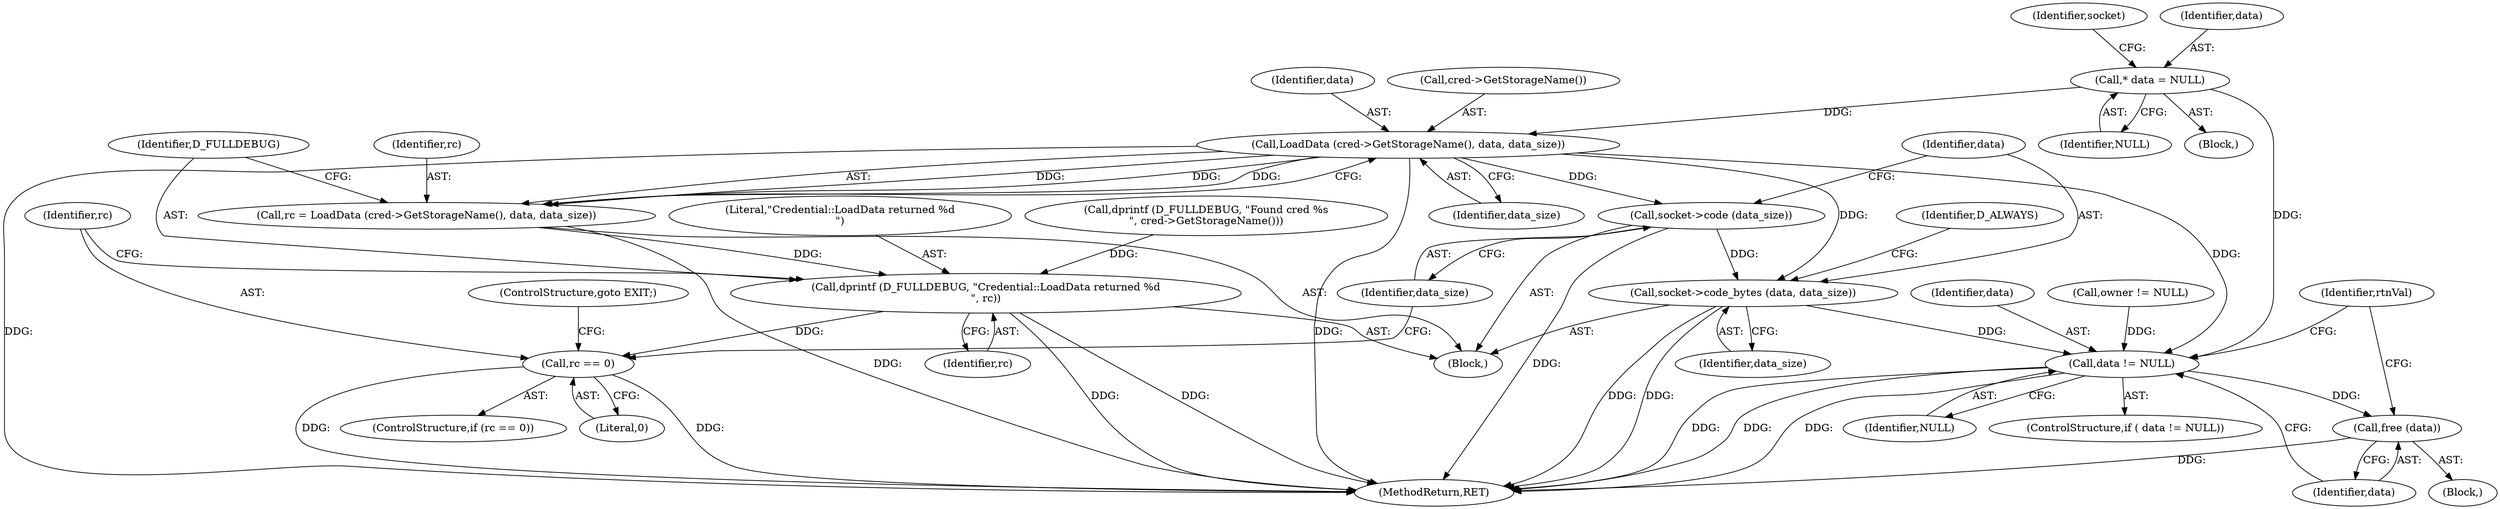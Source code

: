 digraph "0_htcondor_5e5571d1a431eb3c61977b6dd6ec90186ef79867@pointer" {
"1000133" [label="(Call,* data = NULL)"];
"1000282" [label="(Call,LoadData (cred->GetStorageName(), data, data_size))"];
"1000280" [label="(Call,rc = LoadData (cred->GetStorageName(), data, data_size))"];
"1000286" [label="(Call,dprintf (D_FULLDEBUG, \"Credential::LoadData returned %d\n\", rc))"];
"1000291" [label="(Call,rc == 0)"];
"1000296" [label="(Call,socket->code (data_size))"];
"1000298" [label="(Call,socket->code_bytes (data, data_size))"];
"1000338" [label="(Call,data != NULL)"];
"1000342" [label="(Call,free (data))"];
"1000293" [label="(Literal,0)"];
"1000295" [label="(ControlStructure,goto EXIT;)"];
"1000338" [label="(Call,data != NULL)"];
"1000302" [label="(Identifier,D_ALWAYS)"];
"1000339" [label="(Identifier,data)"];
"1000280" [label="(Call,rc = LoadData (cred->GetStorageName(), data, data_size))"];
"1000291" [label="(Call,rc == 0)"];
"1000289" [label="(Identifier,rc)"];
"1000290" [label="(ControlStructure,if (rc == 0))"];
"1000346" [label="(MethodReturn,RET)"];
"1000281" [label="(Identifier,rc)"];
"1000342" [label="(Call,free (data))"];
"1000138" [label="(Identifier,socket)"];
"1000285" [label="(Identifier,data_size)"];
"1000340" [label="(Identifier,NULL)"];
"1000286" [label="(Call,dprintf (D_FULLDEBUG, \"Credential::LoadData returned %d\n\", rc))"];
"1000134" [label="(Identifier,data)"];
"1000283" [label="(Call,cred->GetStorageName())"];
"1000287" [label="(Identifier,D_FULLDEBUG)"];
"1000282" [label="(Call,LoadData (cred->GetStorageName(), data, data_size))"];
"1000135" [label="(Identifier,NULL)"];
"1000107" [label="(Block,)"];
"1000284" [label="(Identifier,data)"];
"1000337" [label="(ControlStructure,if ( data != NULL))"];
"1000133" [label="(Call,* data = NULL)"];
"1000288" [label="(Literal,\"Credential::LoadData returned %d\n\")"];
"1000299" [label="(Identifier,data)"];
"1000331" [label="(Call,owner != NULL)"];
"1000297" [label="(Identifier,data_size)"];
"1000300" [label="(Identifier,data_size)"];
"1000343" [label="(Identifier,data)"];
"1000345" [label="(Identifier,rtnVal)"];
"1000273" [label="(Block,)"];
"1000292" [label="(Identifier,rc)"];
"1000341" [label="(Block,)"];
"1000274" [label="(Call,dprintf (D_FULLDEBUG, \"Found cred %s\n\", cred->GetStorageName()))"];
"1000296" [label="(Call,socket->code (data_size))"];
"1000298" [label="(Call,socket->code_bytes (data, data_size))"];
"1000133" -> "1000107"  [label="AST: "];
"1000133" -> "1000135"  [label="CFG: "];
"1000134" -> "1000133"  [label="AST: "];
"1000135" -> "1000133"  [label="AST: "];
"1000138" -> "1000133"  [label="CFG: "];
"1000133" -> "1000282"  [label="DDG: "];
"1000133" -> "1000338"  [label="DDG: "];
"1000282" -> "1000280"  [label="AST: "];
"1000282" -> "1000285"  [label="CFG: "];
"1000283" -> "1000282"  [label="AST: "];
"1000284" -> "1000282"  [label="AST: "];
"1000285" -> "1000282"  [label="AST: "];
"1000280" -> "1000282"  [label="CFG: "];
"1000282" -> "1000346"  [label="DDG: "];
"1000282" -> "1000346"  [label="DDG: "];
"1000282" -> "1000280"  [label="DDG: "];
"1000282" -> "1000280"  [label="DDG: "];
"1000282" -> "1000280"  [label="DDG: "];
"1000282" -> "1000296"  [label="DDG: "];
"1000282" -> "1000298"  [label="DDG: "];
"1000282" -> "1000338"  [label="DDG: "];
"1000280" -> "1000273"  [label="AST: "];
"1000281" -> "1000280"  [label="AST: "];
"1000287" -> "1000280"  [label="CFG: "];
"1000280" -> "1000346"  [label="DDG: "];
"1000280" -> "1000286"  [label="DDG: "];
"1000286" -> "1000273"  [label="AST: "];
"1000286" -> "1000289"  [label="CFG: "];
"1000287" -> "1000286"  [label="AST: "];
"1000288" -> "1000286"  [label="AST: "];
"1000289" -> "1000286"  [label="AST: "];
"1000292" -> "1000286"  [label="CFG: "];
"1000286" -> "1000346"  [label="DDG: "];
"1000286" -> "1000346"  [label="DDG: "];
"1000274" -> "1000286"  [label="DDG: "];
"1000286" -> "1000291"  [label="DDG: "];
"1000291" -> "1000290"  [label="AST: "];
"1000291" -> "1000293"  [label="CFG: "];
"1000292" -> "1000291"  [label="AST: "];
"1000293" -> "1000291"  [label="AST: "];
"1000295" -> "1000291"  [label="CFG: "];
"1000297" -> "1000291"  [label="CFG: "];
"1000291" -> "1000346"  [label="DDG: "];
"1000291" -> "1000346"  [label="DDG: "];
"1000296" -> "1000273"  [label="AST: "];
"1000296" -> "1000297"  [label="CFG: "];
"1000297" -> "1000296"  [label="AST: "];
"1000299" -> "1000296"  [label="CFG: "];
"1000296" -> "1000346"  [label="DDG: "];
"1000296" -> "1000298"  [label="DDG: "];
"1000298" -> "1000273"  [label="AST: "];
"1000298" -> "1000300"  [label="CFG: "];
"1000299" -> "1000298"  [label="AST: "];
"1000300" -> "1000298"  [label="AST: "];
"1000302" -> "1000298"  [label="CFG: "];
"1000298" -> "1000346"  [label="DDG: "];
"1000298" -> "1000346"  [label="DDG: "];
"1000298" -> "1000338"  [label="DDG: "];
"1000338" -> "1000337"  [label="AST: "];
"1000338" -> "1000340"  [label="CFG: "];
"1000339" -> "1000338"  [label="AST: "];
"1000340" -> "1000338"  [label="AST: "];
"1000343" -> "1000338"  [label="CFG: "];
"1000345" -> "1000338"  [label="CFG: "];
"1000338" -> "1000346"  [label="DDG: "];
"1000338" -> "1000346"  [label="DDG: "];
"1000338" -> "1000346"  [label="DDG: "];
"1000331" -> "1000338"  [label="DDG: "];
"1000338" -> "1000342"  [label="DDG: "];
"1000342" -> "1000341"  [label="AST: "];
"1000342" -> "1000343"  [label="CFG: "];
"1000343" -> "1000342"  [label="AST: "];
"1000345" -> "1000342"  [label="CFG: "];
"1000342" -> "1000346"  [label="DDG: "];
}
